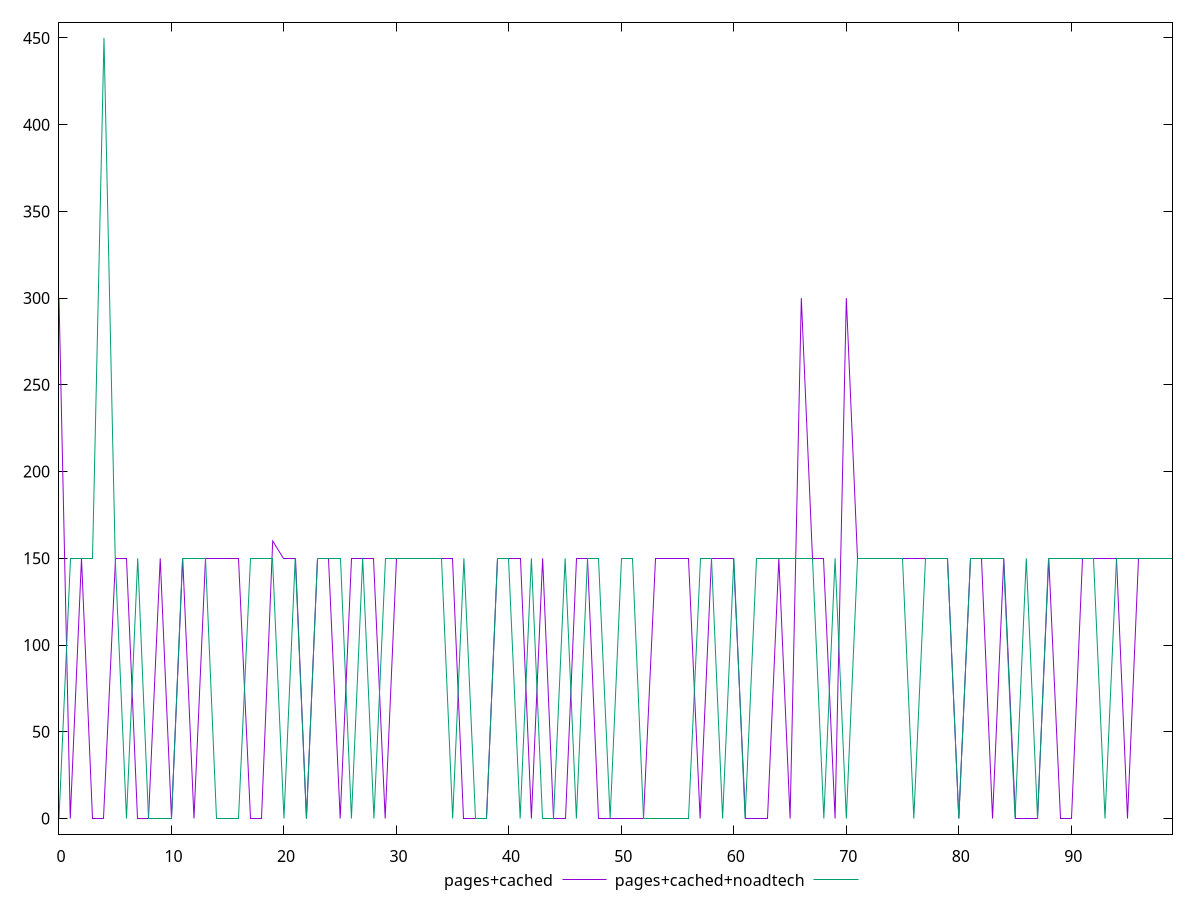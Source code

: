 reset

$pagesCached <<EOF
0 300
1 0
2 150
3 0
4 0
5 150
6 150
7 0
8 0
9 150
10 0
11 150
12 0
13 150
14 150
15 150
16 150
17 0
18 0
19 160
20 150
21 150
22 0
23 150
24 150
25 0
26 150
27 150
28 150
29 0
30 150
31 150
32 150
33 150
34 150
35 150
36 0
37 0
38 0
39 150
40 150
41 150
42 0
43 150
44 0
45 0
46 150
47 150
48 0
49 0
50 0
51 0
52 0
53 150
54 150
55 150
56 150
57 0
58 150
59 150
60 150
61 0
62 0
63 0
64 150
65 0
66 300
67 150
68 150
69 0
70 300
71 150
72 150
73 150
74 150
75 150
76 150
77 150
78 150
79 150
80 0
81 150
82 150
83 0
84 150
85 0
86 0
87 0
88 150
89 0
90 0
91 150
92 150
93 150
94 150
95 0
96 150
97 150
98 150
99 150
EOF

$pagesCachedNoadtech <<EOF
0 0
1 150
2 150
3 150
4 450
5 150
6 0
7 150
8 0
9 0
10 0
11 150
12 150
13 150
14 0
15 0
16 0
17 150
18 150
19 150
20 0
21 150
22 0
23 150
24 150
25 150
26 0
27 150
28 0
29 150
30 150
31 150
32 150
33 150
34 150
35 0
36 150
37 0
38 0
39 150
40 150
41 0
42 150
43 0
44 0
45 150
46 0
47 150
48 150
49 0
50 150
51 150
52 0
53 0
54 0
55 0
56 0
57 150
58 150
59 0
60 150
61 0
62 150
63 150
64 150
65 150
66 150
67 150
68 0
69 150
70 0
71 150
72 150
73 150
74 150
75 150
76 0
77 150
78 150
79 150
80 0
81 150
82 150
83 150
84 150
85 0
86 150
87 0
88 150
89 150
90 150
91 150
92 150
93 0
94 150
95 150
96 150
97 150
98 150
99 150
EOF

set key outside below
set xrange [0:99]
set yrange [-9:459]
set trange [-9:459]
set terminal svg size 640, 520 enhanced background rgb 'white'
set output "report_00023_2021-02-20T12:14:57.249Z/uses-http2/comparison/line/1_vs_2.svg"

plot $pagesCached title "pages+cached" with line, \
     $pagesCachedNoadtech title "pages+cached+noadtech" with line

reset

